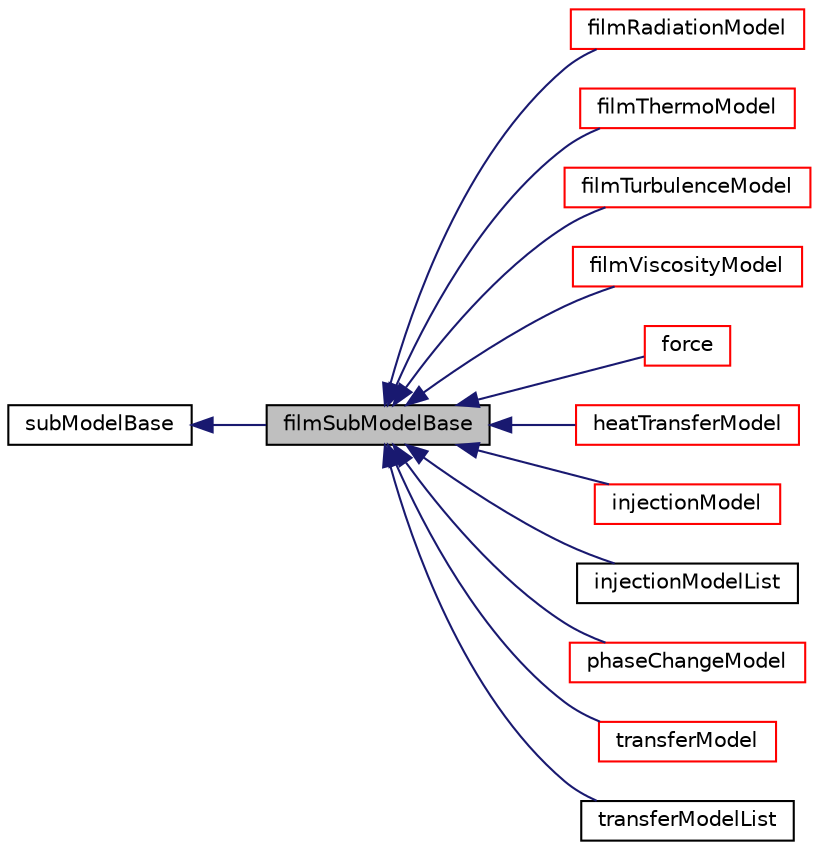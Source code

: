 digraph "filmSubModelBase"
{
  bgcolor="transparent";
  edge [fontname="Helvetica",fontsize="10",labelfontname="Helvetica",labelfontsize="10"];
  node [fontname="Helvetica",fontsize="10",shape=record];
  rankdir="LR";
  Node1 [label="filmSubModelBase",height=0.2,width=0.4,color="black", fillcolor="grey75", style="filled" fontcolor="black"];
  Node2 -> Node1 [dir="back",color="midnightblue",fontsize="10",style="solid",fontname="Helvetica"];
  Node2 [label="subModelBase",height=0.2,width=0.4,color="black",URL="$classFoam_1_1subModelBase.html",tooltip="Base class for generic sub-models requiring to be read from dictionary. Provides a mechanism to read ..."];
  Node1 -> Node3 [dir="back",color="midnightblue",fontsize="10",style="solid",fontname="Helvetica"];
  Node3 [label="filmRadiationModel",height=0.2,width=0.4,color="red",URL="$classFoam_1_1regionModels_1_1surfaceFilmModels_1_1filmRadiationModel.html",tooltip="Base class for film radiation models. "];
  Node1 -> Node4 [dir="back",color="midnightblue",fontsize="10",style="solid",fontname="Helvetica"];
  Node4 [label="filmThermoModel",height=0.2,width=0.4,color="red",URL="$classFoam_1_1regionModels_1_1surfaceFilmModels_1_1filmThermoModel.html",tooltip="Base class for film thermo models. "];
  Node1 -> Node5 [dir="back",color="midnightblue",fontsize="10",style="solid",fontname="Helvetica"];
  Node5 [label="filmTurbulenceModel",height=0.2,width=0.4,color="red",URL="$classFoam_1_1regionModels_1_1surfaceFilmModels_1_1filmTurbulenceModel.html",tooltip="Base class for film turbulence models. "];
  Node1 -> Node6 [dir="back",color="midnightblue",fontsize="10",style="solid",fontname="Helvetica"];
  Node6 [label="filmViscosityModel",height=0.2,width=0.4,color="red",URL="$classFoam_1_1regionModels_1_1surfaceFilmModels_1_1filmViscosityModel.html",tooltip="Base class for surface film viscosity models. "];
  Node1 -> Node7 [dir="back",color="midnightblue",fontsize="10",style="solid",fontname="Helvetica"];
  Node7 [label="force",height=0.2,width=0.4,color="red",URL="$classFoam_1_1regionModels_1_1surfaceFilmModels_1_1force.html",tooltip="Base class for film (stress-based) force models. "];
  Node1 -> Node8 [dir="back",color="midnightblue",fontsize="10",style="solid",fontname="Helvetica"];
  Node8 [label="heatTransferModel",height=0.2,width=0.4,color="red",URL="$classFoam_1_1regionModels_1_1surfaceFilmModels_1_1heatTransferModel.html",tooltip="Base class for film heat transfer models. "];
  Node1 -> Node9 [dir="back",color="midnightblue",fontsize="10",style="solid",fontname="Helvetica"];
  Node9 [label="injectionModel",height=0.2,width=0.4,color="red",URL="$classFoam_1_1regionModels_1_1surfaceFilmModels_1_1injectionModel.html",tooltip="Base class for film injection models, handling mass transfer from the film. "];
  Node1 -> Node10 [dir="back",color="midnightblue",fontsize="10",style="solid",fontname="Helvetica"];
  Node10 [label="injectionModelList",height=0.2,width=0.4,color="black",URL="$classFoam_1_1regionModels_1_1surfaceFilmModels_1_1injectionModelList.html",tooltip="List container for film injection models. "];
  Node1 -> Node11 [dir="back",color="midnightblue",fontsize="10",style="solid",fontname="Helvetica"];
  Node11 [label="phaseChangeModel",height=0.2,width=0.4,color="red",URL="$classFoam_1_1regionModels_1_1surfaceFilmModels_1_1phaseChangeModel.html",tooltip="Base class for surface film phase change models. "];
  Node1 -> Node12 [dir="back",color="midnightblue",fontsize="10",style="solid",fontname="Helvetica"];
  Node12 [label="transferModel",height=0.2,width=0.4,color="red",URL="$classFoam_1_1regionModels_1_1surfaceFilmModels_1_1transferModel.html",tooltip="Base class for film transfer models, handling mass transfer between the film and the continuous phase..."];
  Node1 -> Node13 [dir="back",color="midnightblue",fontsize="10",style="solid",fontname="Helvetica"];
  Node13 [label="transferModelList",height=0.2,width=0.4,color="black",URL="$classFoam_1_1regionModels_1_1surfaceFilmModels_1_1transferModelList.html"];
}
